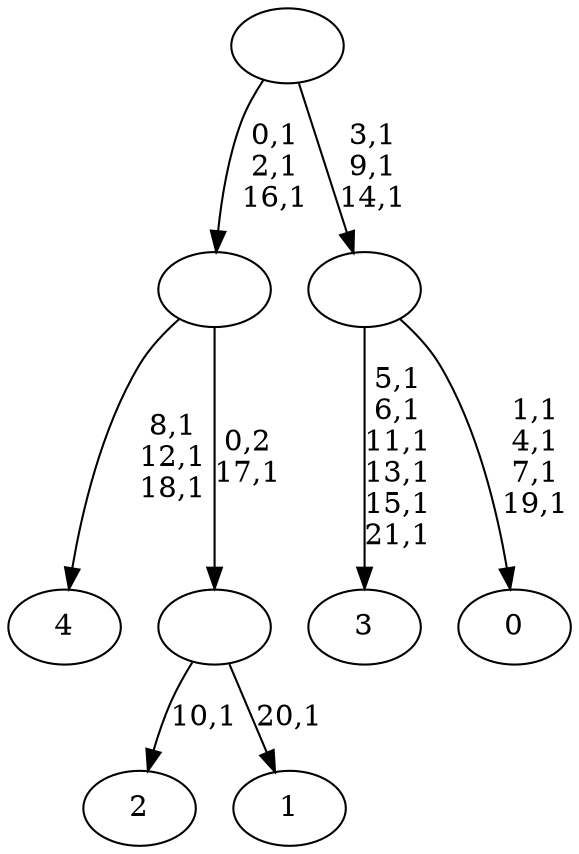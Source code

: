 digraph T {
	27 [label="4"]
	23 [label="3"]
	16 [label="2"]
	14 [label="1"]
	12 [label=""]
	11 [label=""]
	8 [label="0"]
	3 [label=""]
	0 [label=""]
	12 -> 14 [label="20,1"]
	12 -> 16 [label="10,1"]
	11 -> 27 [label="8,1\n12,1\n18,1"]
	11 -> 12 [label="0,2\n17,1"]
	3 -> 8 [label="1,1\n4,1\n7,1\n19,1"]
	3 -> 23 [label="5,1\n6,1\n11,1\n13,1\n15,1\n21,1"]
	0 -> 3 [label="3,1\n9,1\n14,1"]
	0 -> 11 [label="0,1\n2,1\n16,1"]
}
